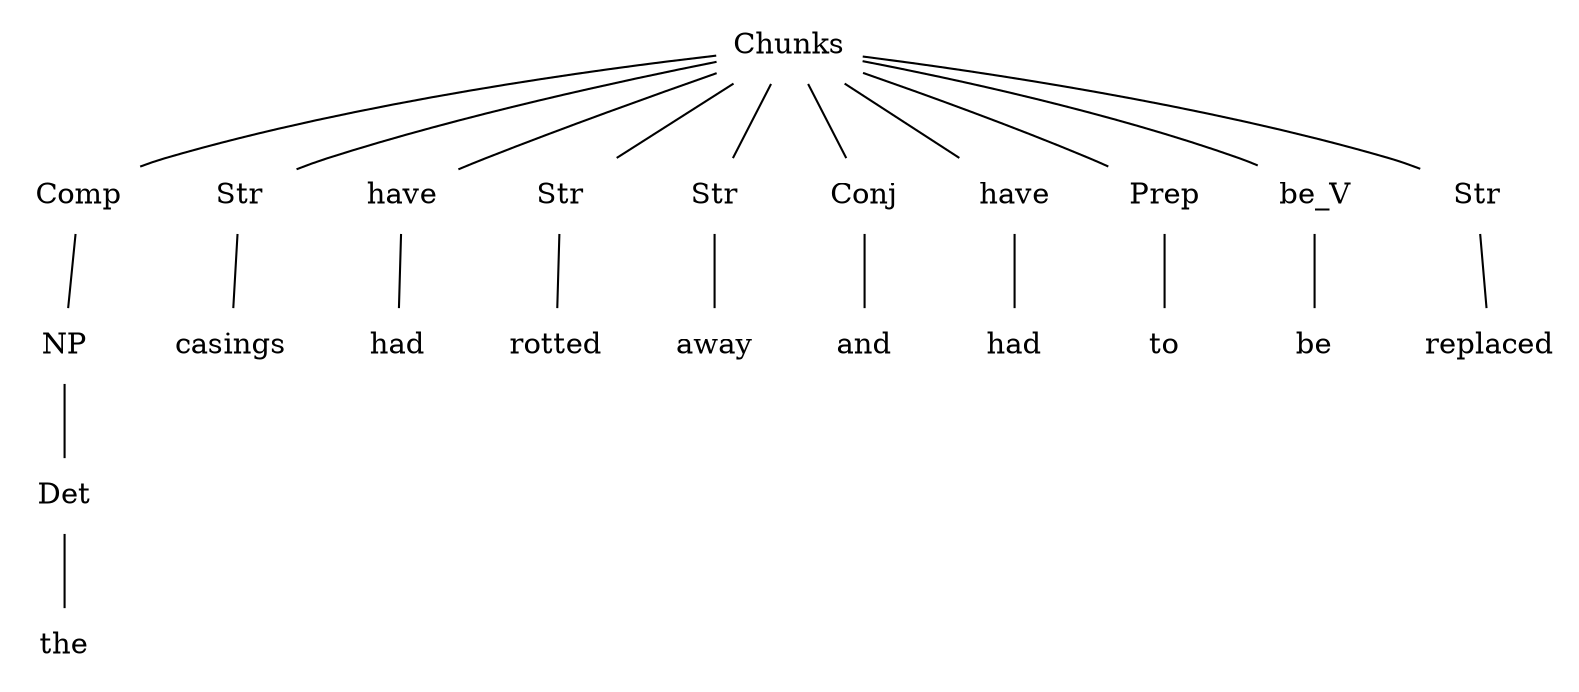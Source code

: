graph {
n0[label = "Chunks", style = "solid", shape = "plaintext"] ;
n0_0[label = "Comp", style = "solid", shape = "plaintext"] ;
n0 -- n0_0 [style = "solid"];
n0_0_0[label = "NP", style = "solid", shape = "plaintext"] ;
n0_0 -- n0_0_0 [style = "solid"];
n0_0_0_0[label = "Det", style = "solid", shape = "plaintext"] ;
n0_0_0 -- n0_0_0_0 [style = "solid"];
n0_0_0_0_0[label = "the", style = "solid", shape = "plaintext"] ;
n0_0_0_0 -- n0_0_0_0_0 [style = "solid"];
n1_0[label = "Str", style = "solid", shape = "plaintext"] ;
n0 -- n1_0 [style = "solid"];
n0_1_0[label = "casings", style = "solid", shape = "plaintext"] ;
n1_0 -- n0_1_0 [style = "solid"];
n2_0[label = "have", style = "solid", shape = "plaintext"] ;
n0 -- n2_0 [style = "solid"];
n0_2_0[label = "had", style = "solid", shape = "plaintext"] ;
n2_0 -- n0_2_0 [style = "solid"];
n3_0[label = "Str", style = "solid", shape = "plaintext"] ;
n0 -- n3_0 [style = "solid"];
n0_3_0[label = "rotted", style = "solid", shape = "plaintext"] ;
n3_0 -- n0_3_0 [style = "solid"];
n4_0[label = "Str", style = "solid", shape = "plaintext"] ;
n0 -- n4_0 [style = "solid"];
n0_4_0[label = "away", style = "solid", shape = "plaintext"] ;
n4_0 -- n0_4_0 [style = "solid"];
n5_0[label = "Conj", style = "solid", shape = "plaintext"] ;
n0 -- n5_0 [style = "solid"];
n0_5_0[label = "and", style = "solid", shape = "plaintext"] ;
n5_0 -- n0_5_0 [style = "solid"];
n6_0[label = "have", style = "solid", shape = "plaintext"] ;
n0 -- n6_0 [style = "solid"];
n0_6_0[label = "had", style = "solid", shape = "plaintext"] ;
n6_0 -- n0_6_0 [style = "solid"];
n7_0[label = "Prep", style = "solid", shape = "plaintext"] ;
n0 -- n7_0 [style = "solid"];
n0_7_0[label = "to", style = "solid", shape = "plaintext"] ;
n7_0 -- n0_7_0 [style = "solid"];
n8_0[label = "be_V", style = "solid", shape = "plaintext"] ;
n0 -- n8_0 [style = "solid"];
n0_8_0[label = "be", style = "solid", shape = "plaintext"] ;
n8_0 -- n0_8_0 [style = "solid"];
n9_0[label = "Str", style = "solid", shape = "plaintext"] ;
n0 -- n9_0 [style = "solid"];
n0_9_0[label = "replaced", style = "solid", shape = "plaintext"] ;
n9_0 -- n0_9_0 [style = "solid"];
}